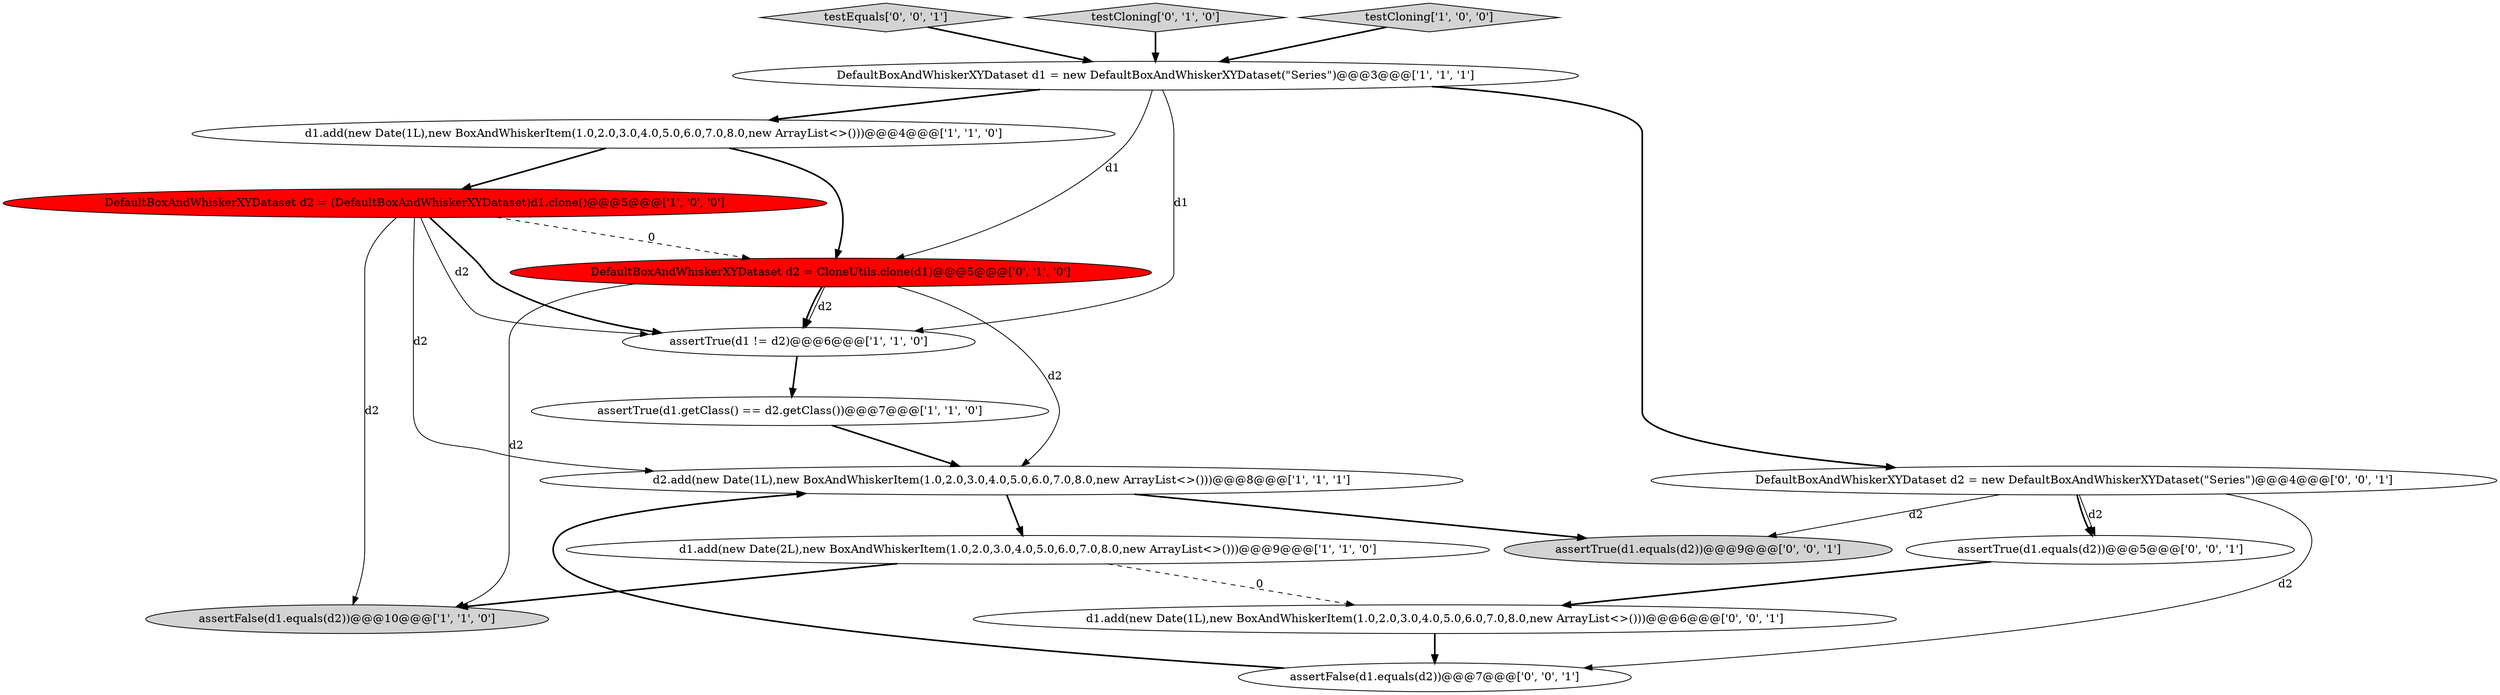digraph {
7 [style = filled, label = "d2.add(new Date(1L),new BoxAndWhiskerItem(1.0,2.0,3.0,4.0,5.0,6.0,7.0,8.0,new ArrayList<>()))@@@8@@@['1', '1', '1']", fillcolor = white, shape = ellipse image = "AAA0AAABBB1BBB"];
11 [style = filled, label = "testEquals['0', '0', '1']", fillcolor = lightgray, shape = diamond image = "AAA0AAABBB3BBB"];
12 [style = filled, label = "DefaultBoxAndWhiskerXYDataset d2 = new DefaultBoxAndWhiskerXYDataset(\"Series\")@@@4@@@['0', '0', '1']", fillcolor = white, shape = ellipse image = "AAA0AAABBB3BBB"];
13 [style = filled, label = "d1.add(new Date(1L),new BoxAndWhiskerItem(1.0,2.0,3.0,4.0,5.0,6.0,7.0,8.0,new ArrayList<>()))@@@6@@@['0', '0', '1']", fillcolor = white, shape = ellipse image = "AAA0AAABBB3BBB"];
9 [style = filled, label = "DefaultBoxAndWhiskerXYDataset d2 = CloneUtils.clone(d1)@@@5@@@['0', '1', '0']", fillcolor = red, shape = ellipse image = "AAA1AAABBB2BBB"];
16 [style = filled, label = "assertTrue(d1.equals(d2))@@@9@@@['0', '0', '1']", fillcolor = lightgray, shape = ellipse image = "AAA0AAABBB3BBB"];
8 [style = filled, label = "DefaultBoxAndWhiskerXYDataset d1 = new DefaultBoxAndWhiskerXYDataset(\"Series\")@@@3@@@['1', '1', '1']", fillcolor = white, shape = ellipse image = "AAA0AAABBB1BBB"];
1 [style = filled, label = "assertTrue(d1.getClass() == d2.getClass())@@@7@@@['1', '1', '0']", fillcolor = white, shape = ellipse image = "AAA0AAABBB1BBB"];
14 [style = filled, label = "assertTrue(d1.equals(d2))@@@5@@@['0', '0', '1']", fillcolor = white, shape = ellipse image = "AAA0AAABBB3BBB"];
5 [style = filled, label = "d1.add(new Date(1L),new BoxAndWhiskerItem(1.0,2.0,3.0,4.0,5.0,6.0,7.0,8.0,new ArrayList<>()))@@@4@@@['1', '1', '0']", fillcolor = white, shape = ellipse image = "AAA0AAABBB1BBB"];
10 [style = filled, label = "testCloning['0', '1', '0']", fillcolor = lightgray, shape = diamond image = "AAA0AAABBB2BBB"];
15 [style = filled, label = "assertFalse(d1.equals(d2))@@@7@@@['0', '0', '1']", fillcolor = white, shape = ellipse image = "AAA0AAABBB3BBB"];
0 [style = filled, label = "d1.add(new Date(2L),new BoxAndWhiskerItem(1.0,2.0,3.0,4.0,5.0,6.0,7.0,8.0,new ArrayList<>()))@@@9@@@['1', '1', '0']", fillcolor = white, shape = ellipse image = "AAA0AAABBB1BBB"];
6 [style = filled, label = "DefaultBoxAndWhiskerXYDataset d2 = (DefaultBoxAndWhiskerXYDataset)d1.clone()@@@5@@@['1', '0', '0']", fillcolor = red, shape = ellipse image = "AAA1AAABBB1BBB"];
4 [style = filled, label = "assertTrue(d1 != d2)@@@6@@@['1', '1', '0']", fillcolor = white, shape = ellipse image = "AAA0AAABBB1BBB"];
2 [style = filled, label = "assertFalse(d1.equals(d2))@@@10@@@['1', '1', '0']", fillcolor = lightgray, shape = ellipse image = "AAA0AAABBB1BBB"];
3 [style = filled, label = "testCloning['1', '0', '0']", fillcolor = lightgray, shape = diamond image = "AAA0AAABBB1BBB"];
9->2 [style = solid, label="d2"];
15->7 [style = bold, label=""];
5->9 [style = bold, label=""];
9->7 [style = solid, label="d2"];
12->16 [style = solid, label="d2"];
9->4 [style = bold, label=""];
0->2 [style = bold, label=""];
12->14 [style = solid, label="d2"];
6->9 [style = dashed, label="0"];
7->0 [style = bold, label=""];
9->4 [style = solid, label="d2"];
8->9 [style = solid, label="d1"];
1->7 [style = bold, label=""];
8->4 [style = solid, label="d1"];
6->4 [style = solid, label="d2"];
6->4 [style = bold, label=""];
6->2 [style = solid, label="d2"];
5->6 [style = bold, label=""];
8->5 [style = bold, label=""];
10->8 [style = bold, label=""];
3->8 [style = bold, label=""];
0->13 [style = dashed, label="0"];
7->16 [style = bold, label=""];
12->14 [style = bold, label=""];
11->8 [style = bold, label=""];
4->1 [style = bold, label=""];
12->15 [style = solid, label="d2"];
13->15 [style = bold, label=""];
6->7 [style = solid, label="d2"];
14->13 [style = bold, label=""];
8->12 [style = bold, label=""];
}
